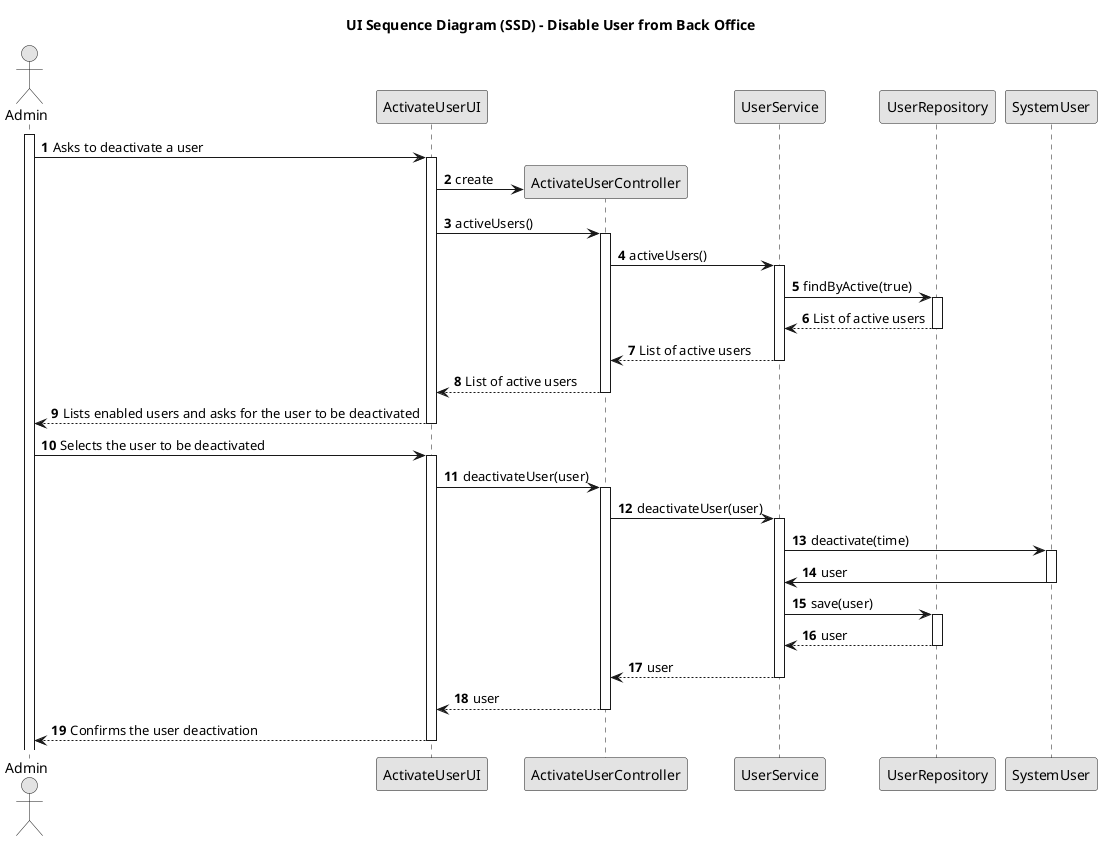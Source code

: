 @startuml
skinparam monochrome true
skinparam packageStyle rectangle
skinparam shadowing false

title UI Sequence Diagram (SSD) - Disable User from Back Office

autonumber

actor "Admin" as User
participant "ActivateUserUI" as UI
participant "ActivateUserController" as Controller
participant "UserService" as UserService
participant "UserRepository" as UserRepository

activate User

    User -> UI : Asks to deactivate a user
    activate UI

    UI -> Controller** : create


    UI -> Controller : activeUsers()
    activate Controller

    Controller -> UserService : activeUsers()
    activate UserService

    UserService -> UserRepository : findByActive(true)
    activate UserRepository

    UserRepository --> UserService : List of active users
    deactivate UserRepository

    UserService --> Controller : List of active users
    deactivate UserService

    Controller --> UI : List of active users
    deactivate Controller

    UI --> User : Lists enabled users and asks for the user to be deactivated
    deactivate UI

    User -> UI : Selects the user to be deactivated
    activate UI

    UI -> Controller : deactivateUser(user)
    activate Controller

    Controller -> UserService : deactivateUser(user)
    activate UserService

    UserService -> SystemUser : deactivate(time)
    activate SystemUser

    SystemUser -> UserService : user
    deactivate SystemUser

    UserService -> UserRepository : save(user)
    activate UserRepository

    UserRepository --> UserService : user
    deactivate UserRepository

    UserService --> Controller : user
    deactivate UserService

    Controller --> UI : user
    deactivate Controller

    UI --> User : Confirms the user deactivation
    deactivate UI






@enduml